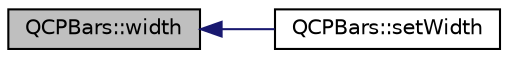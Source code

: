 digraph "QCPBars::width"
{
  edge [fontname="Helvetica",fontsize="10",labelfontname="Helvetica",labelfontsize="10"];
  node [fontname="Helvetica",fontsize="10",shape=record];
  rankdir="LR";
  Node1 [label="QCPBars::width",height=0.2,width=0.4,color="black", fillcolor="grey75", style="filled", fontcolor="black"];
  Node1 -> Node2 [dir="back",color="midnightblue",fontsize="10",style="solid",fontname="Helvetica"];
  Node2 [label="QCPBars::setWidth",height=0.2,width=0.4,color="black", fillcolor="white", style="filled",URL="$class_q_c_p_bars.html#afec6116579d44d5b706e0fa5e5332507"];
}
